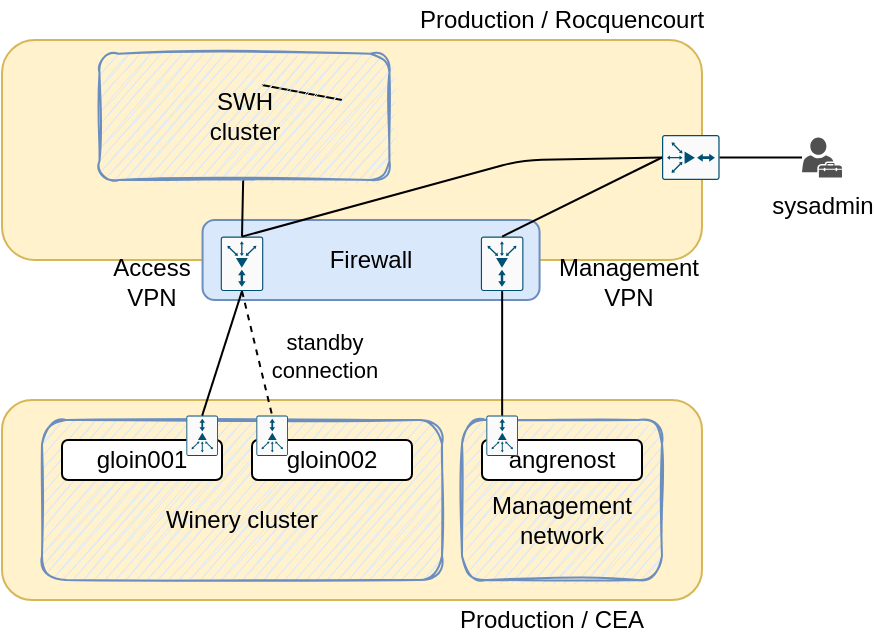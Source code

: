 <mxfile version="13.7.9" type="device"><diagram name="Page-1" id="822b0af5-4adb-64df-f703-e8dfc1f81529"><mxGraphModel dx="237" dy="-92" grid="1" gridSize="10" guides="1" tooltips="1" connect="1" arrows="1" fold="1" page="1" pageScale="1" pageWidth="1100" pageHeight="850" background="#ffffff" math="0" shadow="0"><root><mxCell id="0"/><mxCell id="1" parent="0"/><mxCell id="Z9-TgLeGSuEZIdFO3Zlj-4" value="" style="rounded=1;whiteSpace=wrap;html=1;fillColor=#fff2cc;strokeColor=#d6b656;" vertex="1" parent="1"><mxGeometry x="1330" y="940" width="350" height="110" as="geometry"/></mxCell><mxCell id="Z9-TgLeGSuEZIdFO3Zlj-42" value="Firewall" style="rounded=1;whiteSpace=wrap;html=1;fillColor=#dae8fc;strokeColor=#6c8ebf;sketch=0;" vertex="1" parent="1"><mxGeometry x="1430.28" y="1030" width="168.5" height="40" as="geometry"/></mxCell><mxCell id="Z9-TgLeGSuEZIdFO3Zlj-12" value="" style="rounded=1;whiteSpace=wrap;html=1;fillColor=#fff2cc;strokeColor=#d6b656;" vertex="1" parent="1"><mxGeometry x="1330" y="1120" width="350" height="100" as="geometry"/></mxCell><mxCell id="Z9-TgLeGSuEZIdFO3Zlj-39" value="" style="rounded=1;whiteSpace=wrap;html=1;fillColor=#dae8fc;strokeColor=#6c8ebf;sketch=1;" vertex="1" parent="1"><mxGeometry x="1560" y="1130" width="100" height="80" as="geometry"/></mxCell><mxCell id="Z9-TgLeGSuEZIdFO3Zlj-36" value="" style="rounded=1;whiteSpace=wrap;html=1;fillColor=#dae8fc;strokeColor=#6c8ebf;sketch=1;" vertex="1" parent="1"><mxGeometry x="1350" y="1130" width="200" height="80" as="geometry"/></mxCell><mxCell id="Z9-TgLeGSuEZIdFO3Zlj-5" value="Production / Rocquencourt" style="text;html=1;strokeColor=none;fillColor=none;align=center;verticalAlign=middle;whiteSpace=wrap;rounded=0;" vertex="1" parent="1"><mxGeometry x="1535" y="920" width="150" height="20" as="geometry"/></mxCell><mxCell id="Z9-TgLeGSuEZIdFO3Zlj-7" value="" style="points=[[0.015,0.015,0],[0.985,0.015,0],[0.985,0.985,0],[0.015,0.985,0],[0.25,0,0],[0.5,0,0],[0.75,0,0],[1,0.25,0],[1,0.5,0],[1,0.75,0],[0.75,1,0],[0.5,1,0],[0.25,1,0],[0,0.75,0],[0,0.5,0],[0,0.25,0]];verticalLabelPosition=bottom;html=1;verticalAlign=top;aspect=fixed;align=center;pointerEvents=1;shape=mxgraph.cisco19.rect;prIcon=router_with_firewall2;fillColor=#FAFAFA;strokeColor=#005073;portConstraintRotation=0;rotation=90;" vertex="1" parent="1"><mxGeometry x="1436.38" y="1041.29" width="27.25" height="21.29" as="geometry"/></mxCell><mxCell id="Z9-TgLeGSuEZIdFO3Zlj-10" value="" style="endArrow=none;html=1;entryX=0;entryY=0.5;entryDx=0;entryDy=0;exitX=1;exitY=0.5;exitDx=0;exitDy=0;exitPerimeter=0;" edge="1" parent="1" source="Z9-TgLeGSuEZIdFO3Zlj-9"><mxGeometry width="50" height="50" relative="1" as="geometry"><mxPoint x="1500" y="970" as="sourcePoint"/><mxPoint x="1460" y="962.5" as="targetPoint"/></mxGeometry></mxCell><mxCell id="Z9-TgLeGSuEZIdFO3Zlj-11" value="" style="endArrow=none;html=1;entryX=0;entryY=0.5;entryDx=0;entryDy=0;entryPerimeter=0;" edge="1" parent="1" source="Z9-TgLeGSuEZIdFO3Zlj-37" target="Z9-TgLeGSuEZIdFO3Zlj-7"><mxGeometry width="50" height="50" relative="1" as="geometry"><mxPoint x="1500" y="977.5" as="sourcePoint"/><mxPoint x="1550" y="920" as="targetPoint"/></mxGeometry></mxCell><mxCell id="Z9-TgLeGSuEZIdFO3Zlj-13" value="" style="points=[[0.015,0.015,0],[0.985,0.015,0],[0.985,0.985,0],[0.015,0.985,0],[0.25,0,0],[0.5,0,0],[0.75,0,0],[1,0.25,0],[1,0.5,0],[1,0.75,0],[0.75,1,0],[0.5,1,0],[0.25,1,0],[0,0.75,0],[0,0.5,0],[0,0.25,0]];verticalLabelPosition=bottom;html=1;verticalAlign=top;aspect=fixed;align=center;pointerEvents=1;shape=mxgraph.cisco19.rect;prIcon=router_with_firewall2;fillColor=#FAFAFA;strokeColor=#005073;portConstraintRotation=0;rotation=90;" vertex="1" parent="1"><mxGeometry x="1566.45" y="1041.29" width="27.25" height="21.29" as="geometry"/></mxCell><mxCell id="Z9-TgLeGSuEZIdFO3Zlj-15" value="Access VPN" style="text;html=1;strokeColor=none;fillColor=none;align=center;verticalAlign=middle;whiteSpace=wrap;rounded=0;" vertex="1" parent="1"><mxGeometry x="1378.73" y="1051.29" width="51.55" height="20" as="geometry"/></mxCell><mxCell id="Z9-TgLeGSuEZIdFO3Zlj-16" value="Management&lt;br&gt;VPN" style="text;html=1;strokeColor=none;fillColor=none;align=center;verticalAlign=middle;whiteSpace=wrap;rounded=0;" vertex="1" parent="1"><mxGeometry x="1606.9" y="1051.29" width="73.1" height="20" as="geometry"/></mxCell><mxCell id="Z9-TgLeGSuEZIdFO3Zlj-18" value="sysadmin" style="pointerEvents=1;shadow=0;dashed=0;html=1;strokeColor=none;fillColor=#505050;labelPosition=center;verticalLabelPosition=bottom;verticalAlign=top;outlineConnect=0;align=center;shape=mxgraph.office.users.tenant_admin;" vertex="1" parent="1"><mxGeometry x="1730" y="988.75" width="20" height="20" as="geometry"/></mxCell><mxCell id="Z9-TgLeGSuEZIdFO3Zlj-19" value="" style="points=[[0.015,0.015,0],[0.985,0.015,0],[0.985,0.985,0],[0.015,0.985,0],[0.25,0,0],[0.5,0,0],[0.75,0,0],[1,0.25,0],[1,0.5,0],[1,0.75,0],[0.75,1,0],[0.5,1,0],[0.25,1,0],[0,0.75,0],[0,0.5,0],[0,0.25,0]];verticalLabelPosition=bottom;html=1;verticalAlign=top;aspect=fixed;align=center;pointerEvents=1;shape=mxgraph.cisco19.rect;prIcon=router_with_firewall2;fillColor=#FAFAFA;strokeColor=#005073;portConstraintRotation=0;rotation=0;" vertex="1" parent="1"><mxGeometry x="1660" y="987.5" width="28.8" height="22.5" as="geometry"/></mxCell><mxCell id="Z9-TgLeGSuEZIdFO3Zlj-20" value="" style="endArrow=none;html=1;exitX=0;exitY=0.5;exitDx=0;exitDy=0;entryX=0;entryY=0.5;entryDx=0;entryDy=0;entryPerimeter=0;exitPerimeter=0;" edge="1" parent="1" source="Z9-TgLeGSuEZIdFO3Zlj-19" target="Z9-TgLeGSuEZIdFO3Zlj-7"><mxGeometry width="50" height="50" relative="1" as="geometry"><mxPoint x="1510" y="987.5" as="sourcePoint"/><mxPoint x="1509.995" y="1034.22" as="targetPoint"/><Array as="points"><mxPoint x="1590" y="1000"/></Array></mxGeometry></mxCell><mxCell id="Z9-TgLeGSuEZIdFO3Zlj-21" value="" style="endArrow=none;html=1;exitX=0;exitY=0.5;exitDx=0;exitDy=0;entryX=0;entryY=0.5;entryDx=0;entryDy=0;entryPerimeter=0;exitPerimeter=0;" edge="1" parent="1" source="Z9-TgLeGSuEZIdFO3Zlj-19" target="Z9-TgLeGSuEZIdFO3Zlj-13"><mxGeometry width="50" height="50" relative="1" as="geometry"><mxPoint x="1520" y="997.5" as="sourcePoint"/><mxPoint x="1519.995" y="1044.22" as="targetPoint"/></mxGeometry></mxCell><mxCell id="Z9-TgLeGSuEZIdFO3Zlj-22" value="gloin001" style="rounded=1;whiteSpace=wrap;html=1;" vertex="1" parent="1"><mxGeometry x="1360" y="1140" width="80" height="20" as="geometry"/></mxCell><mxCell id="Z9-TgLeGSuEZIdFO3Zlj-23" value="gloin002" style="rounded=1;whiteSpace=wrap;html=1;" vertex="1" parent="1"><mxGeometry x="1455" y="1140" width="80" height="20" as="geometry"/></mxCell><mxCell id="Z9-TgLeGSuEZIdFO3Zlj-24" value="" style="points=[[0.015,0.015,0],[0.985,0.015,0],[0.985,0.985,0],[0.015,0.985,0],[0.25,0,0],[0.5,0,0],[0.75,0,0],[1,0.25,0],[1,0.5,0],[1,0.75,0],[0.75,1,0],[0.5,1,0],[0.25,1,0],[0,0.75,0],[0,0.5,0],[0,0.25,0]];verticalLabelPosition=bottom;html=1;verticalAlign=top;aspect=fixed;align=center;pointerEvents=1;shape=mxgraph.cisco19.rect;prIcon=router_with_firewall2;fillColor=#FAFAFA;strokeColor=#005073;portConstraintRotation=0;rotation=-90;" vertex="1" parent="1"><mxGeometry x="1420" y="1130" width="20.15" height="15.74" as="geometry"/></mxCell><mxCell id="Z9-TgLeGSuEZIdFO3Zlj-25" value="" style="points=[[0.015,0.015,0],[0.985,0.015,0],[0.985,0.985,0],[0.015,0.985,0],[0.25,0,0],[0.5,0,0],[0.75,0,0],[1,0.25,0],[1,0.5,0],[1,0.75,0],[0.75,1,0],[0.5,1,0],[0.25,1,0],[0,0.75,0],[0,0.5,0],[0,0.25,0]];verticalLabelPosition=bottom;html=1;verticalAlign=top;aspect=fixed;align=center;pointerEvents=1;shape=mxgraph.cisco19.rect;prIcon=router_with_firewall2;fillColor=#FAFAFA;strokeColor=#005073;portConstraintRotation=0;rotation=-90;" vertex="1" parent="1"><mxGeometry x="1455" y="1130" width="20.15" height="15.74" as="geometry"/></mxCell><mxCell id="Z9-TgLeGSuEZIdFO3Zlj-26" value="" style="endArrow=none;html=1;exitX=1;exitY=0.5;exitDx=0;exitDy=0;entryX=1;entryY=0.5;entryDx=0;entryDy=0;entryPerimeter=0;exitPerimeter=0;" edge="1" parent="1" source="Z9-TgLeGSuEZIdFO3Zlj-7" target="Z9-TgLeGSuEZIdFO3Zlj-24"><mxGeometry width="50" height="50" relative="1" as="geometry"><mxPoint x="1390" y="1071.29" as="sourcePoint"/><mxPoint x="1389.995" y="1118.01" as="targetPoint"/></mxGeometry></mxCell><mxCell id="Z9-TgLeGSuEZIdFO3Zlj-28" value="standby&lt;br&gt;connection" style="endArrow=none;html=1;entryX=1;entryY=0.5;entryDx=0;entryDy=0;entryPerimeter=0;exitX=1;exitY=0.5;exitDx=0;exitDy=0;exitPerimeter=0;dashed=1;" edge="1" parent="1" source="Z9-TgLeGSuEZIdFO3Zlj-7" target="Z9-TgLeGSuEZIdFO3Zlj-25"><mxGeometry x="0.294" y="32" width="50" height="50" relative="1" as="geometry"><mxPoint x="1500" y="1080" as="sourcePoint"/><mxPoint x="1440.075" y="1137.795" as="targetPoint"/><mxPoint as="offset"/></mxGeometry></mxCell><mxCell id="Z9-TgLeGSuEZIdFO3Zlj-31" value="angrenost" style="rounded=1;whiteSpace=wrap;html=1;" vertex="1" parent="1"><mxGeometry x="1570" y="1140" width="80" height="20" as="geometry"/></mxCell><mxCell id="Z9-TgLeGSuEZIdFO3Zlj-32" value="" style="points=[[0.015,0.015,0],[0.985,0.015,0],[0.985,0.985,0],[0.015,0.985,0],[0.25,0,0],[0.5,0,0],[0.75,0,0],[1,0.25,0],[1,0.5,0],[1,0.75,0],[0.75,1,0],[0.5,1,0],[0.25,1,0],[0,0.75,0],[0,0.5,0],[0,0.25,0]];verticalLabelPosition=bottom;html=1;verticalAlign=top;aspect=fixed;align=center;pointerEvents=1;shape=mxgraph.cisco19.rect;prIcon=router_with_firewall2;fillColor=#FAFAFA;strokeColor=#005073;portConstraintRotation=0;rotation=-90;" vertex="1" parent="1"><mxGeometry x="1570.0" y="1130" width="20.15" height="15.74" as="geometry"/></mxCell><mxCell id="Z9-TgLeGSuEZIdFO3Zlj-33" value="" style="endArrow=none;html=1;exitX=1;exitY=0.5;exitDx=0;exitDy=0;entryX=1;entryY=0.5;entryDx=0;entryDy=0;entryPerimeter=0;exitPerimeter=0;" edge="1" parent="1" source="Z9-TgLeGSuEZIdFO3Zlj-13" target="Z9-TgLeGSuEZIdFO3Zlj-32"><mxGeometry width="50" height="50" relative="1" as="geometry"><mxPoint x="1509.995" y="1087.07" as="sourcePoint"/><mxPoint x="1440.075" y="1137.795" as="targetPoint"/></mxGeometry></mxCell><mxCell id="Z9-TgLeGSuEZIdFO3Zlj-34" value="" style="endArrow=none;html=1;exitX=1;exitY=0.5;exitDx=0;exitDy=0;exitPerimeter=0;" edge="1" parent="1" source="Z9-TgLeGSuEZIdFO3Zlj-19" target="Z9-TgLeGSuEZIdFO3Zlj-18"><mxGeometry width="50" height="50" relative="1" as="geometry"><mxPoint x="1700" y="979.725" as="sourcePoint"/><mxPoint x="1790" y="970" as="targetPoint"/></mxGeometry></mxCell><mxCell id="Z9-TgLeGSuEZIdFO3Zlj-37" value="SWH&lt;br&gt;cluster" style="rounded=1;whiteSpace=wrap;html=1;fillColor=#dae8fc;strokeColor=#6c8ebf;sketch=1;" vertex="1" parent="1"><mxGeometry x="1378.73" y="946.84" width="145" height="63.16" as="geometry"/></mxCell><mxCell id="Z9-TgLeGSuEZIdFO3Zlj-38" value="Winery cluster" style="text;html=1;strokeColor=none;fillColor=none;align=center;verticalAlign=middle;whiteSpace=wrap;rounded=0;" vertex="1" parent="1"><mxGeometry x="1405" y="1170" width="90" height="20" as="geometry"/></mxCell><mxCell id="Z9-TgLeGSuEZIdFO3Zlj-40" value="Management&lt;br&gt;network" style="text;html=1;strokeColor=none;fillColor=none;align=center;verticalAlign=middle;whiteSpace=wrap;rounded=0;" vertex="1" parent="1"><mxGeometry x="1565" y="1170" width="90" height="20" as="geometry"/></mxCell><mxCell id="Z9-TgLeGSuEZIdFO3Zlj-41" value="Production / CEA" style="text;html=1;strokeColor=none;fillColor=none;align=center;verticalAlign=middle;whiteSpace=wrap;rounded=0;" vertex="1" parent="1"><mxGeometry x="1530" y="1220" width="150" height="20" as="geometry"/></mxCell></root></mxGraphModel></diagram></mxfile>
